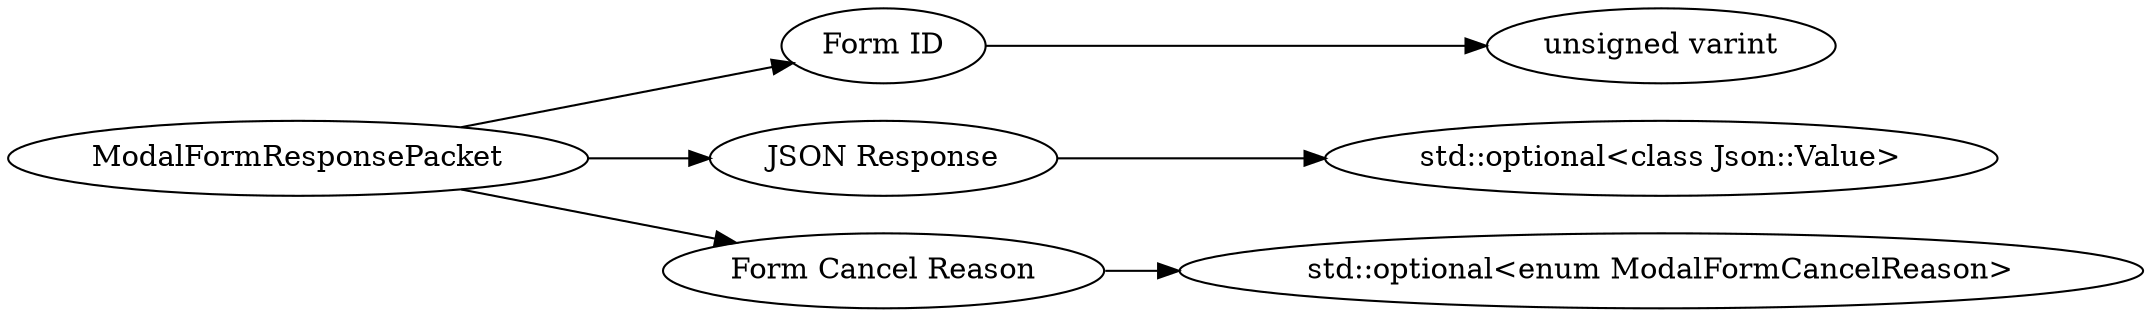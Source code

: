 digraph "ModalFormResponsePacket" {
rankdir = LR
0
0 -> 1
1 -> 2
0 -> 3
3 -> 7
0 -> 8
8 -> 12

0 [label="ModalFormResponsePacket",comment="name: \"ModalFormResponsePacket\", typeName: \"\", id: 0, branchId: 101, recurseId: -1, attributes: 0, notes: \"\""];
1 [label="Form ID",comment="name: \"Form ID\", typeName: \"\", id: 1, branchId: 0, recurseId: -1, attributes: 0, notes: \"\""];
2 [label="unsigned varint",comment="name: \"unsigned varint\", typeName: \"\", id: 2, branchId: 0, recurseId: -1, attributes: 512, notes: \"\""];
3 [label="JSON Response",comment="name: \"JSON Response\", typeName: \"std::optional<class Json::Value>\", id: 3, branchId: 0, recurseId: -1, attributes: 256, notes: \"\""];
7 [label="std::optional<class Json::Value>",comment="name: \"std::optional<class Json::Value>\", typeName: \"\", id: 7, branchId: 0, recurseId: -1, attributes: 512, notes: \"\""];
8 [label="Form Cancel Reason",comment="name: \"Form Cancel Reason\", typeName: \"std::optional<enum ModalFormCancelReason>\", id: 8, branchId: 0, recurseId: -1, attributes: 256, notes: \"\""];
12 [label="std::optional<enum ModalFormCancelReason>",comment="name: \"std::optional<enum ModalFormCancelReason>\", typeName: \"\", id: 12, branchId: 0, recurseId: -1, attributes: 512, notes: \"\""];
{ rank = max;2;7;12}

}
